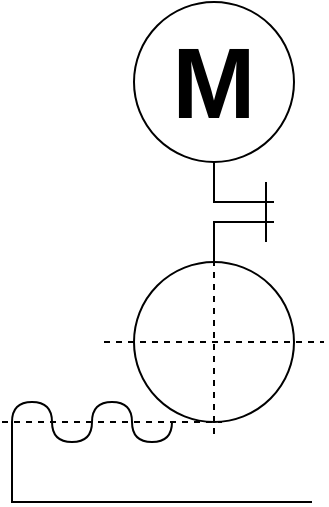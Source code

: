 <mxfile version="26.0.11">
  <diagram name="Страница — 1" id="I297ZQAOhsgN4vA4LAuz">
    <mxGraphModel dx="396" dy="185" grid="1" gridSize="10" guides="1" tooltips="1" connect="1" arrows="1" fold="1" page="1" pageScale="1" pageWidth="827" pageHeight="1169" math="0" shadow="0">
      <root>
        <mxCell id="0" />
        <mxCell id="1" parent="0" />
        <mxCell id="_KIobRWbNTtasUsDJoAX-1" value="&lt;b&gt;&lt;font style=&quot;font-size: 50px;&quot;&gt;М&lt;/font&gt;&lt;/b&gt;" style="ellipse;whiteSpace=wrap;html=1;aspect=fixed;" vertex="1" parent="1">
          <mxGeometry x="360" y="230" width="80" height="80" as="geometry" />
        </mxCell>
        <mxCell id="_KIobRWbNTtasUsDJoAX-2" value="" style="ellipse;whiteSpace=wrap;html=1;aspect=fixed;" vertex="1" parent="1">
          <mxGeometry x="360" y="360" width="80" height="80" as="geometry" />
        </mxCell>
        <mxCell id="_KIobRWbNTtasUsDJoAX-3" value="" style="endArrow=none;html=1;rounded=0;entryX=0.5;entryY=1;entryDx=0;entryDy=0;" edge="1" parent="1" target="_KIobRWbNTtasUsDJoAX-1">
          <mxGeometry width="50" height="50" relative="1" as="geometry">
            <mxPoint x="430" y="330" as="sourcePoint" />
            <mxPoint x="410" y="300" as="targetPoint" />
            <Array as="points">
              <mxPoint x="414" y="330" />
              <mxPoint x="400" y="330" />
            </Array>
          </mxGeometry>
        </mxCell>
        <mxCell id="_KIobRWbNTtasUsDJoAX-4" value="" style="endArrow=none;html=1;rounded=0;exitX=0.5;exitY=0;exitDx=0;exitDy=0;" edge="1" parent="1" source="_KIobRWbNTtasUsDJoAX-2">
          <mxGeometry width="50" height="50" relative="1" as="geometry">
            <mxPoint x="410" y="350" as="sourcePoint" />
            <mxPoint x="430" y="340" as="targetPoint" />
            <Array as="points">
              <mxPoint x="400" y="340" />
            </Array>
          </mxGeometry>
        </mxCell>
        <mxCell id="_KIobRWbNTtasUsDJoAX-5" value="" style="endArrow=none;html=1;rounded=0;" edge="1" parent="1">
          <mxGeometry width="50" height="50" relative="1" as="geometry">
            <mxPoint x="426" y="350" as="sourcePoint" />
            <mxPoint x="426" y="320" as="targetPoint" />
          </mxGeometry>
        </mxCell>
        <mxCell id="_KIobRWbNTtasUsDJoAX-7" value="" style="endArrow=none;dashed=1;html=1;rounded=0;" edge="1" parent="1">
          <mxGeometry width="50" height="50" relative="1" as="geometry">
            <mxPoint x="345" y="400" as="sourcePoint" />
            <mxPoint x="455" y="400" as="targetPoint" />
          </mxGeometry>
        </mxCell>
        <mxCell id="_KIobRWbNTtasUsDJoAX-8" value="" style="endArrow=none;dashed=1;html=1;rounded=0;exitX=0.5;exitY=1;exitDx=0;exitDy=0;" edge="1" parent="1">
          <mxGeometry width="50" height="50" relative="1" as="geometry">
            <mxPoint x="400" y="446" as="sourcePoint" />
            <mxPoint x="400" y="356" as="targetPoint" />
          </mxGeometry>
        </mxCell>
        <mxCell id="_KIobRWbNTtasUsDJoAX-11" value="" style="curved=1;endArrow=none;html=1;rounded=0;startFill=0;" edge="1" parent="1">
          <mxGeometry width="50" height="50" relative="1" as="geometry">
            <mxPoint x="299" y="440" as="sourcePoint" />
            <mxPoint x="319" y="440" as="targetPoint" />
            <Array as="points">
              <mxPoint x="299" y="435" />
              <mxPoint x="304" y="430" />
              <mxPoint x="314" y="430" />
              <mxPoint x="319" y="435" />
            </Array>
          </mxGeometry>
        </mxCell>
        <mxCell id="_KIobRWbNTtasUsDJoAX-12" value="" style="curved=1;endArrow=none;html=1;rounded=0;startFill=0;" edge="1" parent="1">
          <mxGeometry width="50" height="50" relative="1" as="geometry">
            <mxPoint x="319" y="440" as="sourcePoint" />
            <mxPoint x="339" y="440" as="targetPoint" />
            <Array as="points">
              <mxPoint x="319" y="450" />
              <mxPoint x="339" y="450" />
            </Array>
          </mxGeometry>
        </mxCell>
        <mxCell id="_KIobRWbNTtasUsDJoAX-13" value="" style="endArrow=none;html=1;rounded=0;" edge="1" parent="1">
          <mxGeometry width="50" height="50" relative="1" as="geometry">
            <mxPoint x="299" y="440" as="sourcePoint" />
            <mxPoint x="449" y="480" as="targetPoint" />
            <Array as="points">
              <mxPoint x="299" y="480" />
            </Array>
          </mxGeometry>
        </mxCell>
        <mxCell id="_KIobRWbNTtasUsDJoAX-14" value="" style="curved=1;endArrow=none;html=1;rounded=0;startFill=0;" edge="1" parent="1">
          <mxGeometry width="50" height="50" relative="1" as="geometry">
            <mxPoint x="339" y="440" as="sourcePoint" />
            <mxPoint x="359" y="440" as="targetPoint" />
            <Array as="points">
              <mxPoint x="339" y="435" />
              <mxPoint x="344" y="430" />
              <mxPoint x="354" y="430" />
              <mxPoint x="359" y="435" />
            </Array>
          </mxGeometry>
        </mxCell>
        <mxCell id="_KIobRWbNTtasUsDJoAX-15" value="" style="curved=1;endArrow=none;html=1;rounded=0;startFill=0;" edge="1" parent="1">
          <mxGeometry width="50" height="50" relative="1" as="geometry">
            <mxPoint x="359" y="440" as="sourcePoint" />
            <mxPoint x="379" y="440" as="targetPoint" />
            <Array as="points">
              <mxPoint x="359" y="450" />
              <mxPoint x="379" y="450" />
            </Array>
          </mxGeometry>
        </mxCell>
        <mxCell id="_KIobRWbNTtasUsDJoAX-16" value="" style="endArrow=none;dashed=1;html=1;rounded=0;" edge="1" parent="1">
          <mxGeometry width="50" height="50" relative="1" as="geometry">
            <mxPoint x="294" y="440" as="sourcePoint" />
            <mxPoint x="404" y="440" as="targetPoint" />
          </mxGeometry>
        </mxCell>
      </root>
    </mxGraphModel>
  </diagram>
</mxfile>
